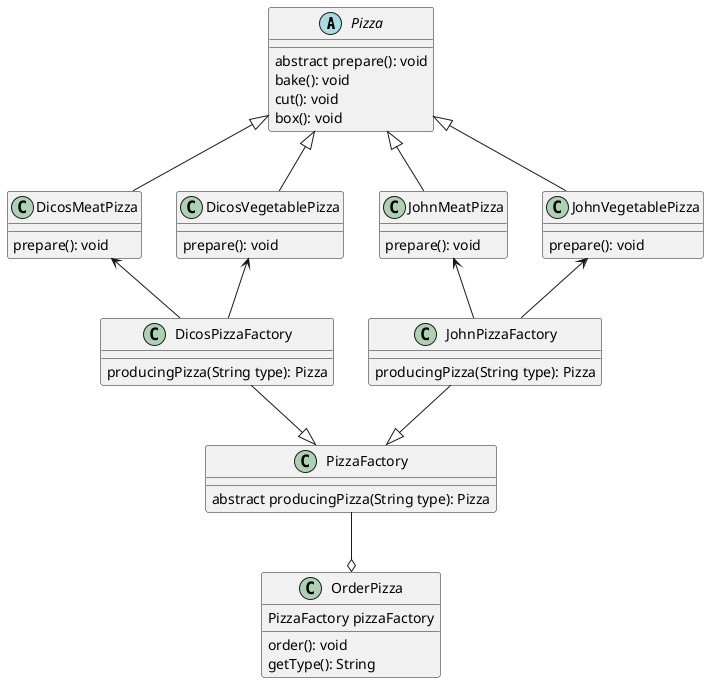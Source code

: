 @startuml
'https://plantuml.com/class-diagram

abstract class Pizza{
    abstract prepare(): void
    bake(): void
    cut(): void
    box(): void
}
class DicosMeatPizza{
    prepare(): void
}
class DicosVegetablePizza{
    prepare(): void
}
class JohnMeatPizza{
    prepare(): void
}
class JohnVegetablePizza{
    prepare(): void
}

Pizza <|-- DicosMeatPizza
Pizza <|-- DicosVegetablePizza
Pizza <|-- JohnMeatPizza
Pizza <|-- JohnVegetablePizza


class OrderPizza{
    PizzaFactory pizzaFactory
    order(): void
    getType(): String
}
class PizzaFactory{
    abstract producingPizza(String type): Pizza
}
class DicosPizzaFactory{
    producingPizza(String type): Pizza
}
class JohnPizzaFactory{
    producingPizza(String type): Pizza
}

DicosPizzaFactory --|> PizzaFactory
JohnPizzaFactory --|> PizzaFactory

DicosMeatPizza <--  DicosPizzaFactory
DicosVegetablePizza <--  DicosPizzaFactory

JohnMeatPizza <-- JohnPizzaFactory
JohnVegetablePizza <-- JohnPizzaFactory

PizzaFactory --o OrderPizza

@enduml